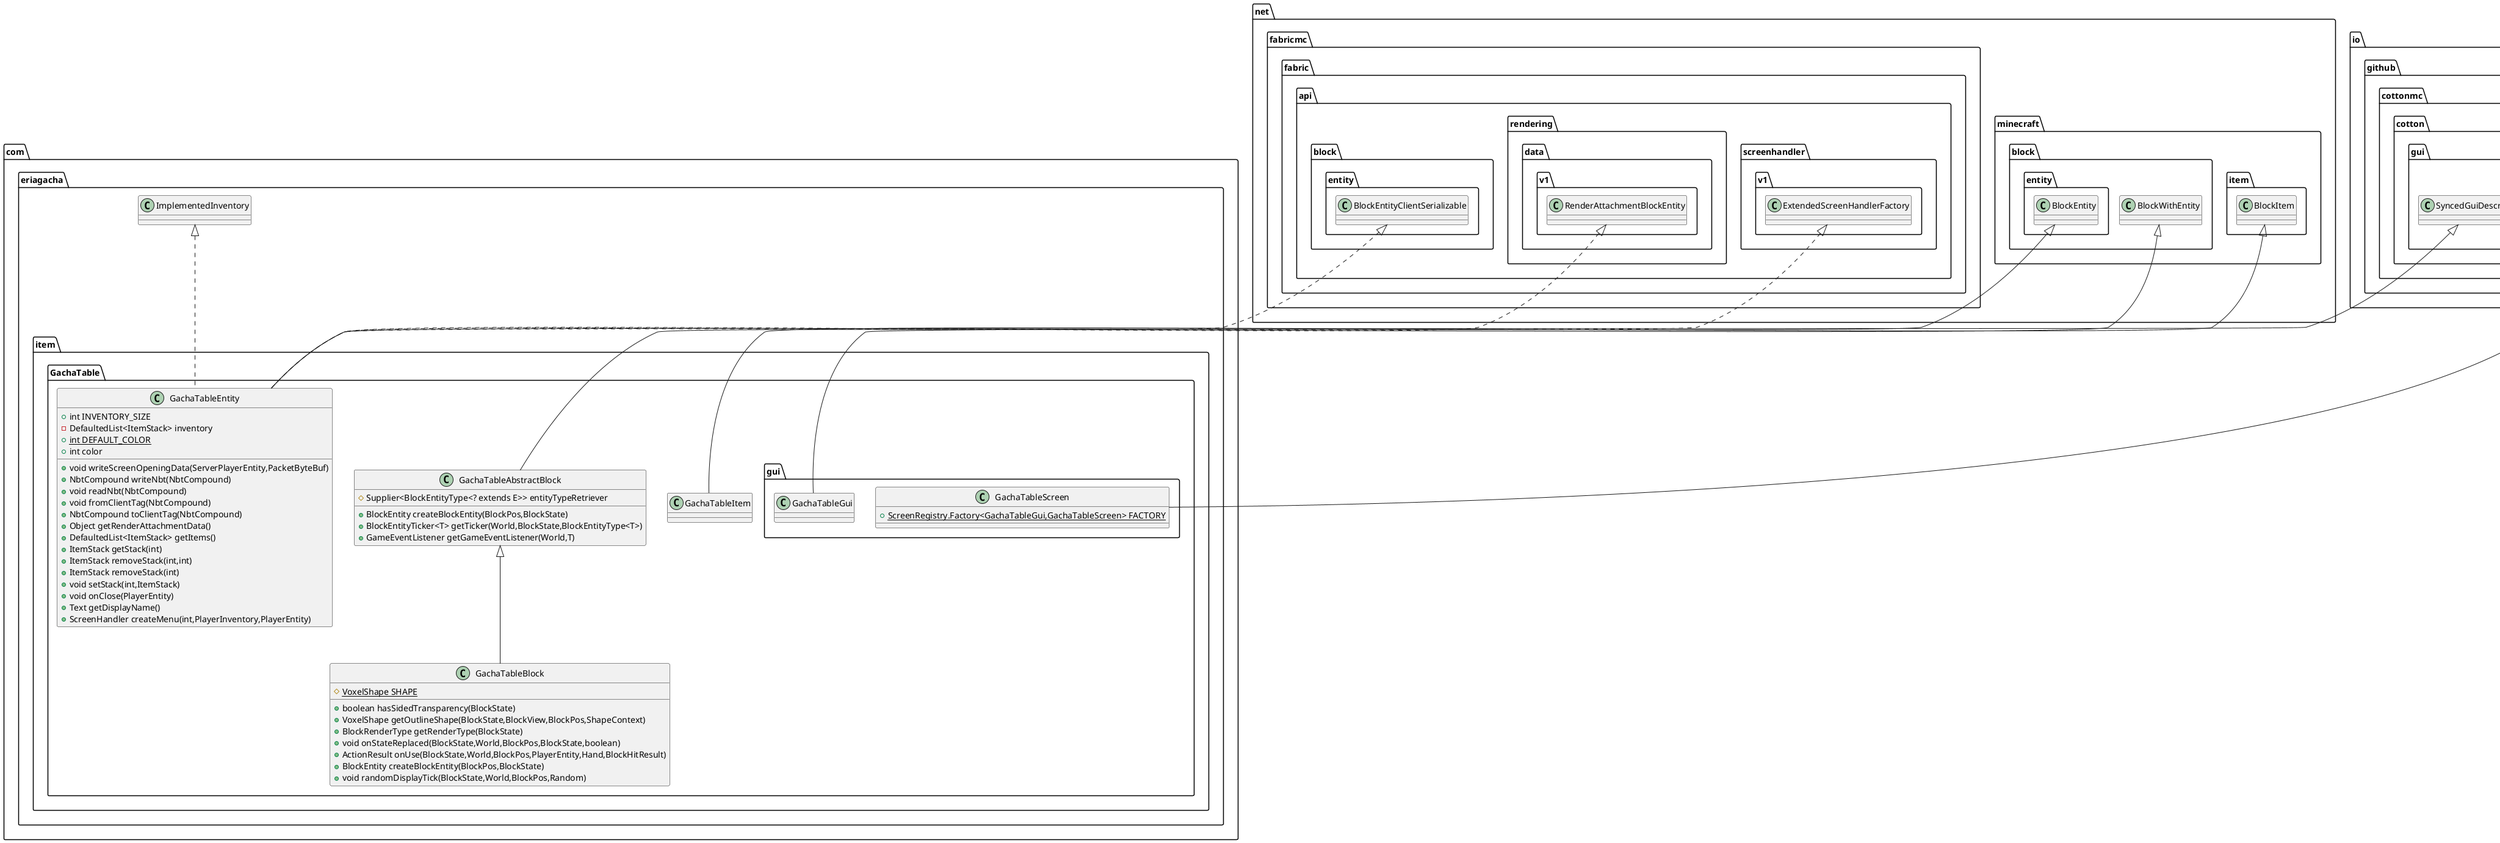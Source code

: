 @startuml
class com.eriagacha.item.GachaTable.GachaTableEntity {
+ int INVENTORY_SIZE
- DefaultedList<ItemStack> inventory
+ {static} int DEFAULT_COLOR
+ int color
+ void writeScreenOpeningData(ServerPlayerEntity,PacketByteBuf)
+ NbtCompound writeNbt(NbtCompound)
+ void readNbt(NbtCompound)
+ void fromClientTag(NbtCompound)
+ NbtCompound toClientTag(NbtCompound)
+ Object getRenderAttachmentData()
+ DefaultedList<ItemStack> getItems()
+ ItemStack getStack(int)
+ ItemStack removeStack(int,int)
+ ItemStack removeStack(int)
+ void setStack(int,ItemStack)
+ void onClose(PlayerEntity)
+ Text getDisplayName()
+ ScreenHandler createMenu(int,PlayerInventory,PlayerEntity)
}
class com.eriagacha.item.GachaTable.gui.GachaTableScreen {
+ {static} ScreenRegistry.Factory<GachaTableGui,GachaTableScreen> FACTORY
}
class com.eriagacha.item.GachaTable.GachaTableItem {
}
class com.eriagacha.item.GachaTable.GachaTableBlock {
# {static} VoxelShape SHAPE
+ boolean hasSidedTransparency(BlockState)
+ VoxelShape getOutlineShape(BlockState,BlockView,BlockPos,ShapeContext)
+ BlockRenderType getRenderType(BlockState)
+ void onStateReplaced(BlockState,World,BlockPos,BlockState,boolean)
+ ActionResult onUse(BlockState,World,BlockPos,PlayerEntity,Hand,BlockHitResult)
+ BlockEntity createBlockEntity(BlockPos,BlockState)
+ void randomDisplayTick(BlockState,World,BlockPos,Random)
}
class com.eriagacha.item.GachaTable.gui.GachaTableGui {
}
class com.eriagacha.item.GachaTable.GachaTableAbstractBlock {
# Supplier<BlockEntityType<? extends E>> entityTypeRetriever
+ BlockEntity createBlockEntity(BlockPos,BlockState)
+ BlockEntityTicker<T> getTicker(World,BlockState,BlockEntityType<T>)
+ GameEventListener getGameEventListener(World,T)
}


net.fabricmc.fabric.api.screenhandler.v1.ExtendedScreenHandlerFactory <|.. com.eriagacha.item.GachaTable.GachaTableEntity
net.fabricmc.fabric.api.rendering.data.v1.RenderAttachmentBlockEntity <|.. com.eriagacha.item.GachaTable.GachaTableEntity
net.fabricmc.fabric.api.block.entity.BlockEntityClientSerializable <|.. com.eriagacha.item.GachaTable.GachaTableEntity
com.eriagacha.ImplementedInventory <|.. com.eriagacha.item.GachaTable.GachaTableEntity
net.minecraft.block.entity.BlockEntity <|-- com.eriagacha.item.GachaTable.GachaTableEntity
io.github.cottonmc.cotton.gui.client.CottonInventoryScreen <|-- com.eriagacha.item.GachaTable.gui.GachaTableScreen
net.minecraft.item.BlockItem <|-- com.eriagacha.item.GachaTable.GachaTableItem
com.eriagacha.item.GachaTable.GachaTableAbstractBlock <|-- com.eriagacha.item.GachaTable.GachaTableBlock
io.github.cottonmc.cotton.gui.SyncedGuiDescription <|-- com.eriagacha.item.GachaTable.gui.GachaTableGui
net.minecraft.block.BlockWithEntity <|-- com.eriagacha.item.GachaTable.GachaTableAbstractBlock
@enduml